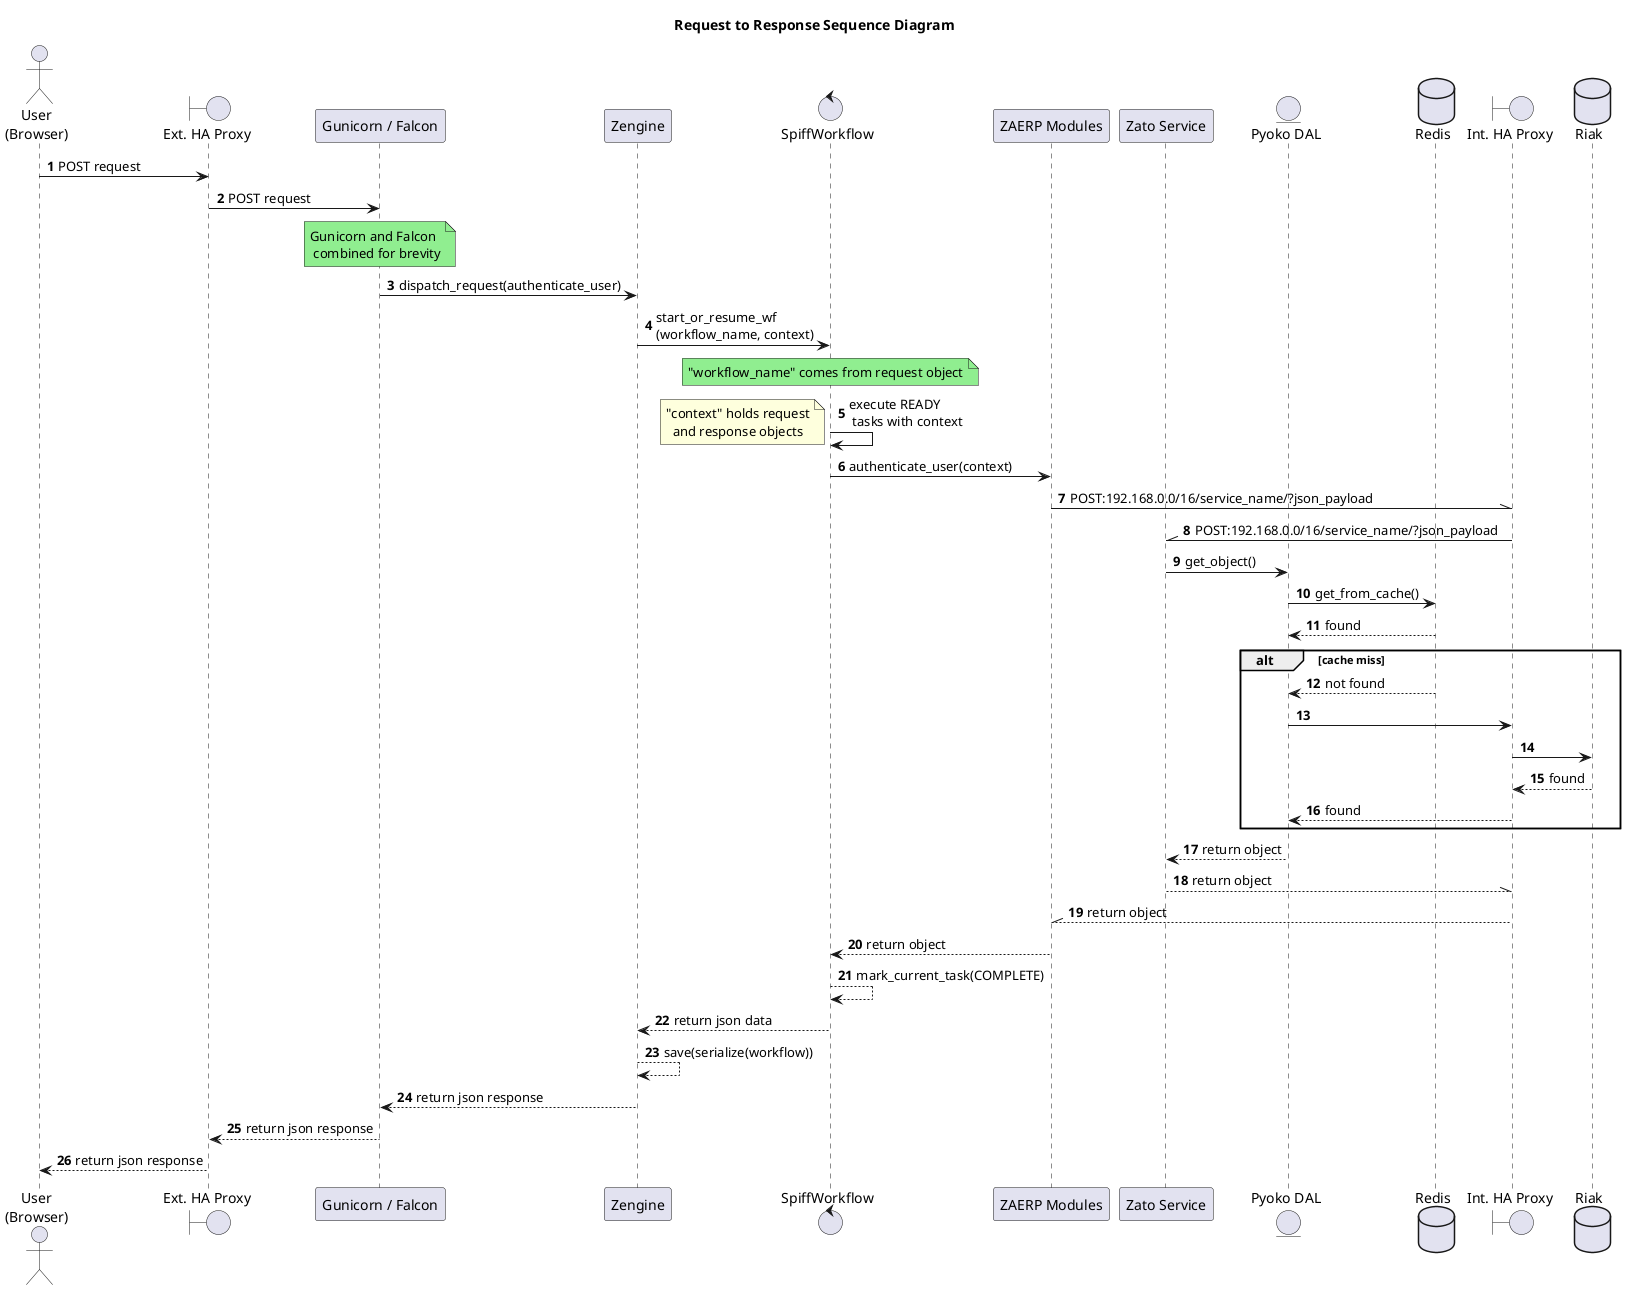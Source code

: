 @startuml
autonumber

title Request to Response Sequence Diagram

actor "User\n(Browser)" as brw
boundary "Ext. HA Proxy" as ehp
participant "Gunicorn / Falcon" as fal
participant "Zengine" as zen
control "SpiffWorkflow" as wfe
participant "ZAERP Modules" as modls
participant "Zato Service" as zato
entity "Pyoko DAL" as pyoko
database "Redis" as c
boundary "Int. HA Proxy" as ihp
database "Riak" as riak


brw -> ehp: POST request

ehp -> fal : POST request
note over fal #lightgreen : Gunicorn and Falcon\n combined for brevity

fal -> zen :dispatch_request(authenticate_user)

zen -> wfe :start_or_resume_wf\n(workflow_name, context)
note over wfe #lightgreen : "workflow_name" comes from request object

wfe -> wfe :execute READY \n tasks with context

note left : "context" holds request\n  and response objects

wfe -> modls :authenticate_user(context)


modls -\\ ihp : POST:192.168.0.0/16/service_name/?json_payload

ihp -\\ zato : POST:192.168.0.0/16/service_name/?json_payload

zato -> pyoko  : get_object()

pyoko -> c : get_from_cache()
pyoko <--  c: found
alt cache miss
pyoko <--  c: not found
pyoko -> ihp
ihp -> riak
ihp <-- riak: found
pyoko <-- ihp : found
end

zato <-- pyoko : return object

ihp //-- zato : return object

modls //-- ihp : return object

wfe <-- modls  : return object

wfe --> wfe  : mark_current_task(COMPLETE)


zen <--  wfe: return json data
zen --> zen : save(serialize(workflow))
fal <--  zen : return json response

ehp <-- fal  : return json response

brw <-- ehp : return json response

@enduml
